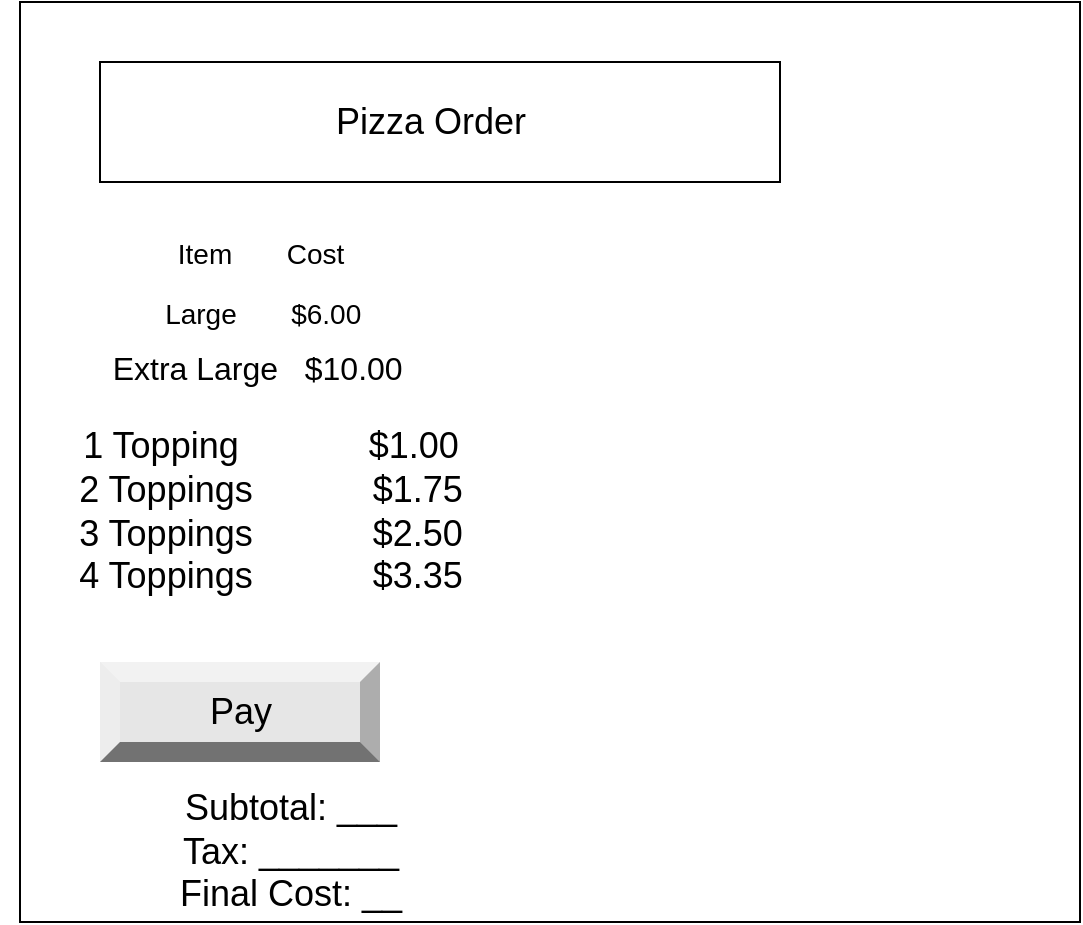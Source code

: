 <mxfile>
    <diagram id="Qi7LSx28HFMjrjH3Dn8v" name="Page-1">
        <mxGraphModel dx="594" dy="561" grid="1" gridSize="10" guides="1" tooltips="1" connect="1" arrows="1" fold="1" page="1" pageScale="1" pageWidth="827" pageHeight="1169" math="0" shadow="0">
            <root>
                <mxCell id="0"/>
                <mxCell id="1" parent="0"/>
                <mxCell id="2" value="" style="verticalLabelPosition=bottom;verticalAlign=top;html=1;shape=mxgraph.basic.rect;fillColor2=none;strokeWidth=1;size=20;indent=5;" parent="1" vertex="1">
                    <mxGeometry x="80" y="10" width="530" height="460" as="geometry"/>
                </mxCell>
                <mxCell id="3" value="" style="verticalLabelPosition=bottom;verticalAlign=top;html=1;shape=mxgraph.basic.rect;fillColor2=none;strokeWidth=1;size=20;indent=5;" parent="1" vertex="1">
                    <mxGeometry x="120" y="40" width="340" height="60" as="geometry"/>
                </mxCell>
                <mxCell id="4" value="&lt;font style=&quot;font-size: 18px&quot;&gt;Pizza Order&lt;/font&gt;" style="text;html=1;resizable=0;autosize=1;align=center;verticalAlign=middle;points=[];fillColor=none;strokeColor=none;rounded=0;" parent="1" vertex="1">
                    <mxGeometry x="230" y="60" width="110" height="20" as="geometry"/>
                </mxCell>
                <mxCell id="6" value="&lt;font style=&quot;font-size: 14px&quot;&gt;Item&amp;nbsp; &amp;nbsp; &amp;nbsp; &amp;nbsp;Cost&lt;/font&gt;" style="text;html=1;resizable=0;autosize=1;align=center;verticalAlign=middle;points=[];fillColor=none;strokeColor=none;rounded=0;fontSize=18;" parent="1" vertex="1">
                    <mxGeometry x="150" y="120" width="100" height="30" as="geometry"/>
                </mxCell>
                <mxCell id="7" value="&lt;div class=&quot;bjhkR&quot; style=&quot;margin-bottom: 2px ; padding: 2.5px 3px 1.5px&quot;&gt;&lt;font style=&quot;font-size: 14px&quot;&gt;Large&amp;nbsp; &amp;nbsp; &amp;nbsp; &amp;nbsp;$6.00&amp;nbsp;&amp;nbsp;&lt;/font&gt;&lt;/div&gt;&lt;div class=&quot;bjhkR&quot; style=&quot;margin-bottom: 2px ; padding: 2.5px 3px 1.5px&quot;&gt;&lt;font size=&quot;3&quot;&gt;&amp;nbsp; &amp;nbsp; &amp;nbsp; &amp;nbsp; &amp;nbsp; &amp;nbsp;Extra Large&amp;nbsp; &amp;nbsp;$10.00&amp;nbsp; &amp;nbsp; &amp;nbsp;&lt;/font&gt; &amp;nbsp; &amp;nbsp; &amp;nbsp; &amp;nbsp;&lt;/div&gt;" style="text;html=1;align=center;verticalAlign=middle;resizable=0;points=[];autosize=1;strokeColor=none;fillColor=none;fontSize=18;" parent="1" vertex="1">
                    <mxGeometry x="70" y="150" width="270" height="60" as="geometry"/>
                </mxCell>
                <mxCell id="10" value="1 Topping&amp;nbsp; &amp;nbsp; &amp;nbsp; &amp;nbsp; &amp;nbsp; &amp;nbsp; &amp;nbsp;$1.00&lt;br&gt;2 Toppings&amp;nbsp; &amp;nbsp; &amp;nbsp; &amp;nbsp; &amp;nbsp; &amp;nbsp; $1.75&lt;br&gt;3 Toppings&amp;nbsp; &amp;nbsp; &amp;nbsp; &amp;nbsp; &amp;nbsp; &amp;nbsp; $2.50&lt;br&gt;4 Toppings&amp;nbsp; &amp;nbsp; &amp;nbsp; &amp;nbsp; &amp;nbsp; &amp;nbsp; $3.35" style="text;html=1;resizable=0;autosize=1;align=center;verticalAlign=middle;points=[];fillColor=none;strokeColor=none;rounded=0;fontSize=18;" parent="1" vertex="1">
                    <mxGeometry x="100" y="220" width="210" height="90" as="geometry"/>
                </mxCell>
                <mxCell id="12" value="Pay" style="labelPosition=center;verticalLabelPosition=middle;align=center;html=1;shape=mxgraph.basic.shaded_button;dx=10;fillColor=#E6E6E6;strokeColor=none;fontSize=18;" parent="1" vertex="1">
                    <mxGeometry x="120" y="340" width="140" height="50" as="geometry"/>
                </mxCell>
                <mxCell id="15" value="Subtotal: ___&lt;br&gt;Tax: _______&lt;br&gt;Final Cost: __" style="text;html=1;align=center;verticalAlign=middle;resizable=0;points=[];autosize=1;strokeColor=none;fillColor=none;fontSize=18;" parent="1" vertex="1">
                    <mxGeometry x="150" y="400" width="130" height="70" as="geometry"/>
                </mxCell>
            </root>
        </mxGraphModel>
    </diagram>
</mxfile>